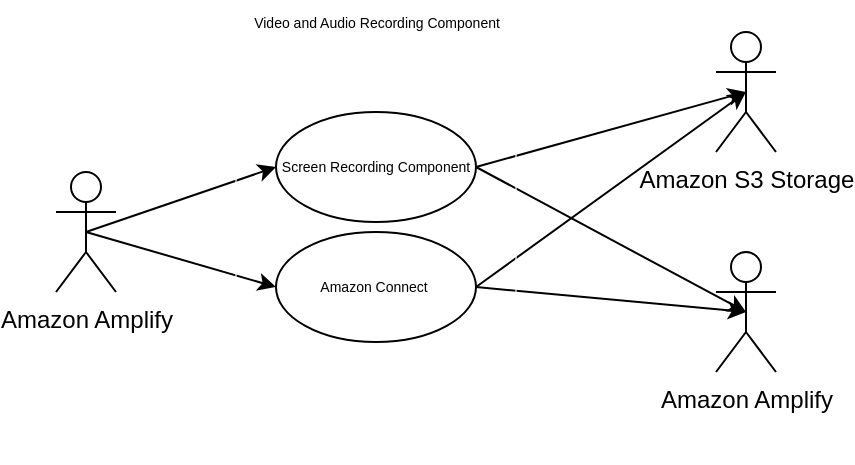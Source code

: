 <mxfile>
    <diagram id="CQLq-TFsm1m2SrwnFitU" name="Page-1">
        <mxGraphModel dx="575" dy="509" grid="1" gridSize="10" guides="1" tooltips="1" connect="1" arrows="1" fold="1" page="1" pageScale="1" pageWidth="850" pageHeight="1100" math="0" shadow="0">
            <root>
                <mxCell id="0"/>
                <mxCell id="1" parent="0"/>
                <mxCell id="9" style="edgeStyle=none;html=1;exitX=0.5;exitY=0.5;exitDx=0;exitDy=0;exitPerimeter=0;entryX=0;entryY=0.5;entryDx=0;entryDy=0;fontSize=7;" edge="1" parent="1" source="5" target="6">
                    <mxGeometry relative="1" as="geometry"/>
                </mxCell>
                <mxCell id="10" style="edgeStyle=none;html=1;exitX=0.5;exitY=0.5;exitDx=0;exitDy=0;exitPerimeter=0;entryX=0;entryY=0.5;entryDx=0;entryDy=0;fontSize=7;" edge="1" parent="1" source="5" target="8">
                    <mxGeometry relative="1" as="geometry"/>
                </mxCell>
                <mxCell id="5" value="Amazon Amplify" style="shape=umlActor;verticalLabelPosition=bottom;verticalAlign=top;html=1;fillColor=none;" vertex="1" parent="1">
                    <mxGeometry x="120" y="250" width="30" height="60" as="geometry"/>
                </mxCell>
                <mxCell id="16" style="edgeStyle=none;html=1;exitX=1;exitY=0.5;exitDx=0;exitDy=0;entryX=0.5;entryY=0.5;entryDx=0;entryDy=0;entryPerimeter=0;fontSize=7;" edge="1" parent="1" source="6" target="12">
                    <mxGeometry relative="1" as="geometry"/>
                </mxCell>
                <mxCell id="19" style="edgeStyle=none;html=1;exitX=1;exitY=0.5;exitDx=0;exitDy=0;entryX=0.5;entryY=0.5;entryDx=0;entryDy=0;entryPerimeter=0;fontSize=7;" edge="1" parent="1" source="6" target="13">
                    <mxGeometry relative="1" as="geometry"/>
                </mxCell>
                <mxCell id="6" value="Screen Recording Component" style="ellipse;fontSize=7;fillColor=none;" vertex="1" parent="1">
                    <mxGeometry x="230" y="220" width="100" height="55" as="geometry"/>
                </mxCell>
                <mxCell id="17" style="edgeStyle=none;html=1;exitX=1;exitY=0.5;exitDx=0;exitDy=0;entryX=0.5;entryY=0.5;entryDx=0;entryDy=0;entryPerimeter=0;fontSize=7;" edge="1" parent="1" source="8" target="13">
                    <mxGeometry relative="1" as="geometry"/>
                </mxCell>
                <mxCell id="18" style="edgeStyle=none;html=1;exitX=1;exitY=0.5;exitDx=0;exitDy=0;entryX=0.5;entryY=0.5;entryDx=0;entryDy=0;entryPerimeter=0;fontSize=7;" edge="1" parent="1" source="8" target="12">
                    <mxGeometry relative="1" as="geometry"/>
                </mxCell>
                <mxCell id="8" value="Amazon Connect " style="ellipse;fontSize=7;fillColor=none;" vertex="1" parent="1">
                    <mxGeometry x="230" y="280" width="100" height="55" as="geometry"/>
                </mxCell>
                <mxCell id="12" value="Amazon S3 Storage&lt;br&gt;" style="shape=umlActor;verticalLabelPosition=bottom;verticalAlign=top;html=1;fillColor=none;" vertex="1" parent="1">
                    <mxGeometry x="450" y="180" width="30" height="60" as="geometry"/>
                </mxCell>
                <mxCell id="13" value="Amazon Amplify" style="shape=umlActor;verticalLabelPosition=bottom;verticalAlign=top;html=1;fillColor=none;" vertex="1" parent="1">
                    <mxGeometry x="450" y="290" width="30" height="60" as="geometry"/>
                </mxCell>
                <mxCell id="20" value="Video and Audio Recording Component" style="html=1;align=center;verticalAlign=top;rounded=1;absoluteArcSize=1;arcSize=10;dashed=0;fontSize=7;glass=0;opacity=60;strokeColor=#FFFFFF;fillColor=none;" vertex="1" parent="1">
                    <mxGeometry x="210" y="165" width="140" height="230" as="geometry"/>
                </mxCell>
            </root>
        </mxGraphModel>
    </diagram>
</mxfile>